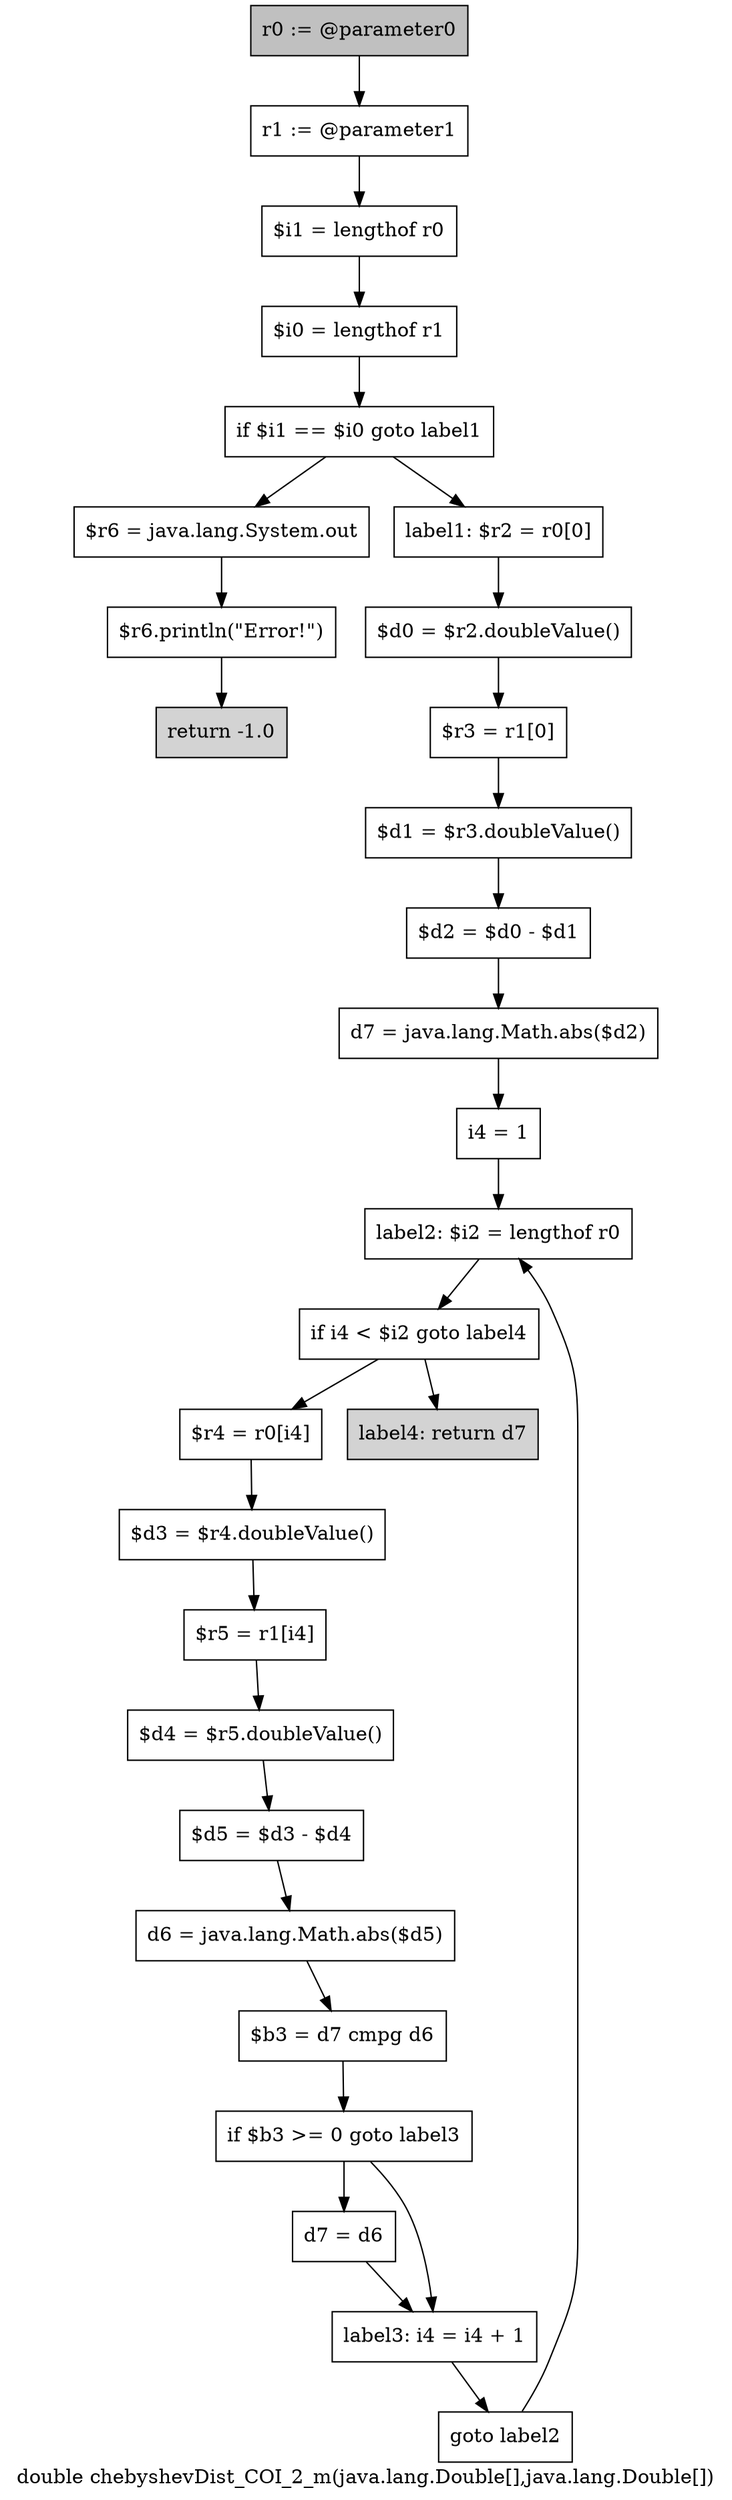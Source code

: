 digraph "double chebyshevDist_COI_2_m(java.lang.Double[],java.lang.Double[])" {
    label="double chebyshevDist_COI_2_m(java.lang.Double[],java.lang.Double[])";
    node [shape=box];
    "0" [style=filled,fillcolor=gray,label="r0 := @parameter0",];
    "1" [label="r1 := @parameter1",];
    "0"->"1";
    "2" [label="$i1 = lengthof r0",];
    "1"->"2";
    "3" [label="$i0 = lengthof r1",];
    "2"->"3";
    "4" [label="if $i1 == $i0 goto label1",];
    "3"->"4";
    "5" [label="$r6 = java.lang.System.out",];
    "4"->"5";
    "8" [label="label1: $r2 = r0[0]",];
    "4"->"8";
    "6" [label="$r6.println(\"Error!\")",];
    "5"->"6";
    "7" [style=filled,fillcolor=lightgray,label="return -1.0",];
    "6"->"7";
    "9" [label="$d0 = $r2.doubleValue()",];
    "8"->"9";
    "10" [label="$r3 = r1[0]",];
    "9"->"10";
    "11" [label="$d1 = $r3.doubleValue()",];
    "10"->"11";
    "12" [label="$d2 = $d0 - $d1",];
    "11"->"12";
    "13" [label="d7 = java.lang.Math.abs($d2)",];
    "12"->"13";
    "14" [label="i4 = 1",];
    "13"->"14";
    "15" [label="label2: $i2 = lengthof r0",];
    "14"->"15";
    "16" [label="if i4 < $i2 goto label4",];
    "15"->"16";
    "17" [label="$r4 = r0[i4]",];
    "16"->"17";
    "28" [style=filled,fillcolor=lightgray,label="label4: return d7",];
    "16"->"28";
    "18" [label="$d3 = $r4.doubleValue()",];
    "17"->"18";
    "19" [label="$r5 = r1[i4]",];
    "18"->"19";
    "20" [label="$d4 = $r5.doubleValue()",];
    "19"->"20";
    "21" [label="$d5 = $d3 - $d4",];
    "20"->"21";
    "22" [label="d6 = java.lang.Math.abs($d5)",];
    "21"->"22";
    "23" [label="$b3 = d7 cmpg d6",];
    "22"->"23";
    "24" [label="if $b3 >= 0 goto label3",];
    "23"->"24";
    "25" [label="d7 = d6",];
    "24"->"25";
    "26" [label="label3: i4 = i4 + 1",];
    "24"->"26";
    "25"->"26";
    "27" [label="goto label2",];
    "26"->"27";
    "27"->"15";
}
